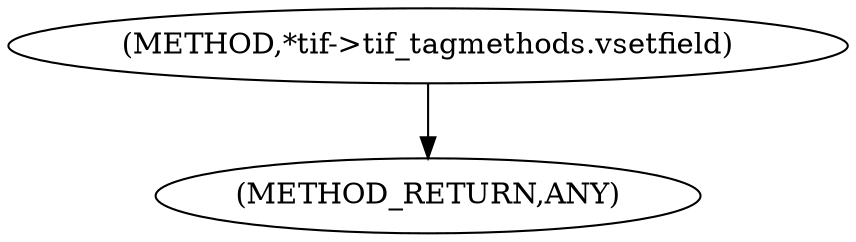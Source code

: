 digraph "*tif-&gt;tif_tagmethods.vsetfield" {  
"100567" [label = <(METHOD,*tif-&gt;tif_tagmethods.vsetfield)> ]
"100571" [label = <(METHOD_RETURN,ANY)> ]
  "100567" -> "100571" 
}
